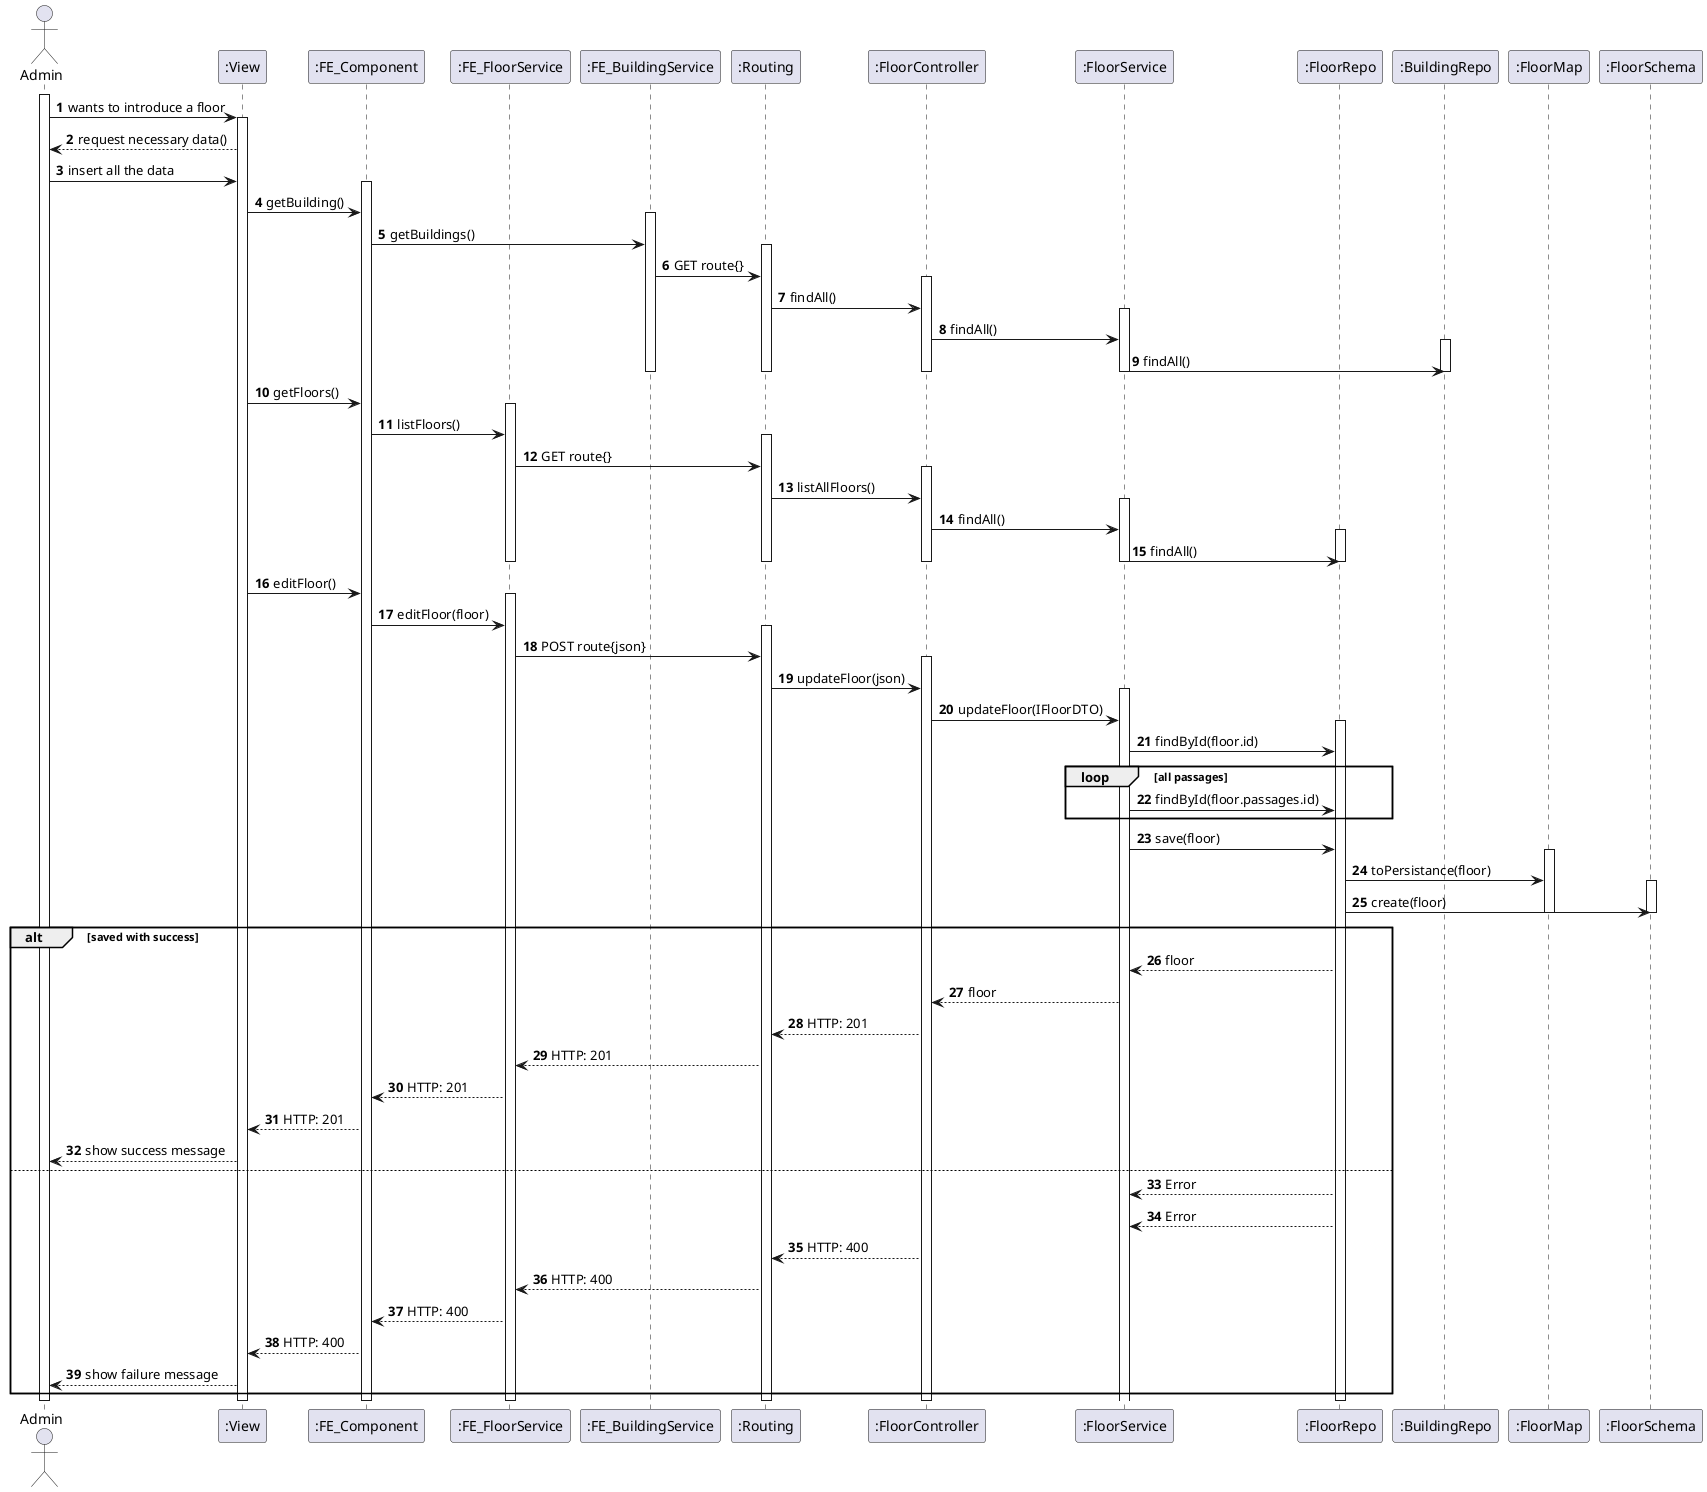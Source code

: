 @startuml
autonumber
'hide footbox
actor "Admin" as admin

participant ":View" as sys
participant ":FE_Component" as comp
participant ":FE_FloorService" as FEsrvc
participant ":FE_BuildingService" as FEBsrvc
participant ":Routing" as route
participant ":FloorController" as ctrl
participant ":FloorService" as srvc
participant ":FloorRepo" as repo
participant ":BuildingRepo" as repoT
participant ":FloorMap" as rtMap
participant ":FloorSchema" as rtSchema

activate admin

admin -> sys: wants to introduce a floor
activate sys
sys --> admin: request necessary data()
admin -> sys : insert all the data
activate comp

sys -> comp : getBuilding()
activate FEBsrvc
comp -> FEBsrvc : getBuildings()
activate route
FEBsrvc -> route: GET route{}
activate ctrl
route -> ctrl: findAll()
activate srvc
ctrl -> srvc: findAll()
activate repoT
srvc -> repoT: findAll()
deactivate FEBsrvc
deactivate route
deactivate ctrl
deactivate srvc
deactivate repoT


sys -> comp : getFloors()
activate FEsrvc
comp -> FEsrvc : listFloors()
activate route
FEsrvc -> route: GET route{}
activate ctrl
route -> ctrl: listAllFloors()
activate srvc
ctrl -> srvc: findAll()
activate repo
srvc -> repo: findAll()
deactivate FEsrvc
deactivate route
deactivate ctrl
deactivate srvc
deactivate repo

sys -> comp : editFloor()
activate FEsrvc
comp -> FEsrvc : editFloor(floor)
activate route
FEsrvc -> route: POST route{json}
activate ctrl
route -> ctrl: updateFloor(json)
activate srvc
ctrl -> srvc: updateFloor(IFloorDTO)
activate repo
srvc -> repo: findById(floor.id)
loop all passages
    srvc -> repo: findById(floor.passages.id)
end
srvc -> repo: save(floor)
activate rtMap
repo -> rtMap: toPersistance(floor)
activate rtSchema
repo -> rtSchema: create(floor)
deactivate rtSchema
deactivate rtMap

alt saved with success
    repo --> srvc: floor
    srvc --> ctrl: floor
    ctrl --> route : HTTP: 201
    route --> FEsrvc: HTTP: 201
    FEsrvc --> comp: HTTP: 201
    comp --> sys: HTTP: 201
    sys --> admin: show success message
else
    repo --> srvc: Error
    repo --> srvc: Error
    ctrl --> route : HTTP: 400
    route --> FEsrvc: HTTP: 400
    FEsrvc --> comp: HTTP: 400
    comp --> sys: HTTP: 400
    sys --> admin: show failure message
end

deactivate repo
deactivate ctrl
deactivate route
deactivate FEsrvc
deactivate comp
deactivate sys
deactivate admin
@enduml